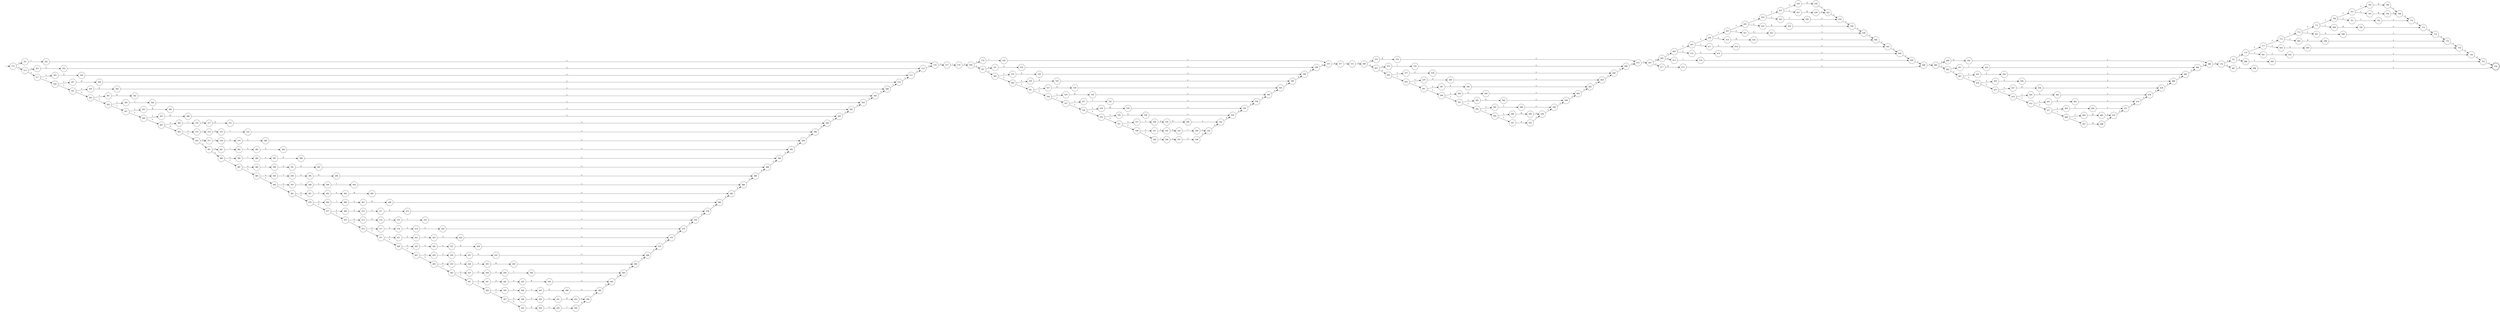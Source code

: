 digraph{
rankdir="LR";
fontname = "Microsoft YaHei";
node [shape = circle, fontname = "Microsoft YaHei"];
edge [fontname = "Microsoft YaHei"];
-1[style=invis];
724 [ shape = doublecircle ];
-1 -> 515;
719 -> 717[ label = <&epsilon;> ];
719 -> 691[ label = <&epsilon;> ];
689 -> 690[ label = "1" ];
717 -> 715[ label = <&epsilon;> ];
717 -> 693[ label = <&epsilon;> ];
691 -> 692[ label = "2" ];
715 -> 713[ label = <&epsilon;> ];
715 -> 695[ label = <&epsilon;> ];
693 -> 694[ label = "3" ];
713 -> 711[ label = <&epsilon;> ];
713 -> 697[ label = <&epsilon;> ];
695 -> 696[ label = "4" ];
711 -> 709[ label = <&epsilon;> ];
711 -> 699[ label = <&epsilon;> ];
697 -> 698[ label = "5" ];
709 -> 707[ label = <&epsilon;> ];
709 -> 701[ label = <&epsilon;> ];
699 -> 700[ label = "6" ];
707 -> 705[ label = <&epsilon;> ];
707 -> 703[ label = <&epsilon;> ];
701 -> 702[ label = "7" ];
705 -> 706[ label = "9" ];
703 -> 704[ label = "8" ];
706 -> 708[ label = <&epsilon;> ];
708 -> 710[ label = <&epsilon;> ];
704 -> 708[ label = <&epsilon;> ];
710 -> 712[ label = <&epsilon;> ];
702 -> 710[ label = <&epsilon;> ];
712 -> 714[ label = <&epsilon;> ];
700 -> 712[ label = <&epsilon;> ];
714 -> 716[ label = <&epsilon;> ];
698 -> 714[ label = <&epsilon;> ];
716 -> 718[ label = <&epsilon;> ];
696 -> 716[ label = <&epsilon;> ];
718 -> 720[ label = <&epsilon;> ];
694 -> 718[ label = <&epsilon;> ];
720 -> 722[ label = <&epsilon;> ];
692 -> 720[ label = <&epsilon;> ];
722 -> 724[ label = <&epsilon;> ];
690 -> 722[ label = <&epsilon;> ];
688 -> 724[ label = <&epsilon;> ];
721 -> 719[ label = <&epsilon;> ];
721 -> 689[ label = <&epsilon;> ];
687 -> 688[ label = "0" ];
651 -> 652[ label = "1" ];
681 -> 653[ label = <&epsilon;> ];
681 -> 679[ label = <&epsilon;> ];
653 -> 654[ label = "2" ];
679 -> 655[ label = <&epsilon;> ];
679 -> 677[ label = <&epsilon;> ];
655 -> 656[ label = "3" ];
677 -> 657[ label = <&epsilon;> ];
677 -> 675[ label = <&epsilon;> ];
657 -> 658[ label = "4" ];
675 -> 659[ label = <&epsilon;> ];
675 -> 673[ label = <&epsilon;> ];
659 -> 660[ label = "5" ];
673 -> 661[ label = <&epsilon;> ];
673 -> 671[ label = <&epsilon;> ];
661 -> 662[ label = "6" ];
671 -> 663[ label = <&epsilon;> ];
671 -> 669[ label = <&epsilon;> ];
663 -> 664[ label = "7" ];
669 -> 665[ label = <&epsilon;> ];
669 -> 667[ label = <&epsilon;> ];
665 -> 666[ label = "8" ];
667 -> 668[ label = "9" ];
668 -> 670[ label = <&epsilon;> ];
670 -> 672[ label = <&epsilon;> ];
666 -> 670[ label = <&epsilon;> ];
672 -> 674[ label = <&epsilon;> ];
664 -> 672[ label = <&epsilon;> ];
674 -> 676[ label = <&epsilon;> ];
662 -> 674[ label = <&epsilon;> ];
676 -> 678[ label = <&epsilon;> ];
660 -> 676[ label = <&epsilon;> ];
678 -> 680[ label = <&epsilon;> ];
658 -> 678[ label = <&epsilon;> ];
680 -> 682[ label = <&epsilon;> ];
656 -> 680[ label = <&epsilon;> ];
682 -> 684[ label = <&epsilon;> ];
654 -> 682[ label = <&epsilon;> ];
723 -> 721[ label = <&epsilon;> ];
723 -> 687[ label = <&epsilon;> ];
684 -> 686[ label = <&epsilon;> ];
652 -> 684[ label = <&epsilon;> ];
686 -> 723[ label = <&epsilon;> ];
650 -> 686[ label = <&epsilon;> ];
649 -> 650[ label = "0" ];
683 -> 651[ label = <&epsilon;> ];
683 -> 681[ label = <&epsilon;> ];
643 -> 641[ label = <&epsilon;> ];
643 -> 615[ label = <&epsilon;> ];
613 -> 614[ label = "1" ];
641 -> 639[ label = <&epsilon;> ];
641 -> 617[ label = <&epsilon;> ];
615 -> 616[ label = "2" ];
639 -> 637[ label = <&epsilon;> ];
639 -> 619[ label = <&epsilon;> ];
617 -> 618[ label = "3" ];
637 -> 635[ label = <&epsilon;> ];
637 -> 621[ label = <&epsilon;> ];
619 -> 620[ label = "4" ];
635 -> 633[ label = <&epsilon;> ];
635 -> 623[ label = <&epsilon;> ];
621 -> 622[ label = "5" ];
633 -> 631[ label = <&epsilon;> ];
633 -> 625[ label = <&epsilon;> ];
623 -> 624[ label = "6" ];
631 -> 629[ label = <&epsilon;> ];
631 -> 627[ label = <&epsilon;> ];
625 -> 626[ label = "7" ];
629 -> 630[ label = "9" ];
627 -> 628[ label = "8" ];
630 -> 632[ label = <&epsilon;> ];
632 -> 634[ label = <&epsilon;> ];
628 -> 632[ label = <&epsilon;> ];
634 -> 636[ label = <&epsilon;> ];
626 -> 634[ label = <&epsilon;> ];
636 -> 638[ label = <&epsilon;> ];
624 -> 636[ label = <&epsilon;> ];
638 -> 640[ label = <&epsilon;> ];
622 -> 638[ label = <&epsilon;> ];
640 -> 642[ label = <&epsilon;> ];
620 -> 640[ label = <&epsilon;> ];
642 -> 644[ label = <&epsilon;> ];
618 -> 642[ label = <&epsilon;> ];
644 -> 646[ label = <&epsilon;> ];
616 -> 644[ label = <&epsilon;> ];
685 -> 649[ label = <&epsilon;> ];
685 -> 683[ label = <&epsilon;> ];
646 -> 648[ label = <&epsilon;> ];
614 -> 646[ label = <&epsilon;> ];
648 -> 685[ label = <&epsilon;> ];
612 -> 648[ label = <&epsilon;> ];
645 -> 643[ label = <&epsilon;> ];
645 -> 613[ label = <&epsilon;> ];
611 -> 612[ label = "0" ];
575 -> 576[ label = "1" ];
605 -> 577[ label = <&epsilon;> ];
605 -> 603[ label = <&epsilon;> ];
577 -> 578[ label = "2" ];
603 -> 579[ label = <&epsilon;> ];
603 -> 601[ label = <&epsilon;> ];
579 -> 580[ label = "3" ];
601 -> 581[ label = <&epsilon;> ];
601 -> 599[ label = <&epsilon;> ];
581 -> 582[ label = "4" ];
599 -> 583[ label = <&epsilon;> ];
599 -> 597[ label = <&epsilon;> ];
583 -> 584[ label = "5" ];
597 -> 585[ label = <&epsilon;> ];
597 -> 595[ label = <&epsilon;> ];
585 -> 586[ label = "6" ];
595 -> 587[ label = <&epsilon;> ];
595 -> 593[ label = <&epsilon;> ];
587 -> 588[ label = "7" ];
593 -> 589[ label = <&epsilon;> ];
593 -> 591[ label = <&epsilon;> ];
589 -> 590[ label = "8" ];
591 -> 592[ label = "9" ];
592 -> 594[ label = <&epsilon;> ];
594 -> 596[ label = <&epsilon;> ];
590 -> 594[ label = <&epsilon;> ];
596 -> 598[ label = <&epsilon;> ];
588 -> 596[ label = <&epsilon;> ];
598 -> 600[ label = <&epsilon;> ];
586 -> 598[ label = <&epsilon;> ];
600 -> 602[ label = <&epsilon;> ];
584 -> 600[ label = <&epsilon;> ];
602 -> 604[ label = <&epsilon;> ];
582 -> 602[ label = <&epsilon;> ];
604 -> 606[ label = <&epsilon;> ];
580 -> 604[ label = <&epsilon;> ];
606 -> 608[ label = <&epsilon;> ];
578 -> 606[ label = <&epsilon;> ];
647 -> 645[ label = <&epsilon;> ];
647 -> 611[ label = <&epsilon;> ];
608 -> 610[ label = <&epsilon;> ];
576 -> 608[ label = <&epsilon;> ];
610 -> 647[ label = <&epsilon;> ];
574 -> 610[ label = <&epsilon;> ];
573 -> 574[ label = "0" ];
607 -> 575[ label = <&epsilon;> ];
607 -> 605[ label = <&epsilon;> ];
609 -> 573[ label = <&epsilon;> ];
609 -> 607[ label = <&epsilon;> ];
572 -> 609[ label = <&epsilon;> ];
521 -> 522[ label = "2" ];
565 -> 523[ label = <&epsilon;> ];
565 -> 563[ label = <&epsilon;> ];
523 -> 524[ label = "3" ];
563 -> 525[ label = <&epsilon;> ];
563 -> 561[ label = <&epsilon;> ];
525 -> 526[ label = "4" ];
561 -> 527[ label = <&epsilon;> ];
561 -> 559[ label = <&epsilon;> ];
527 -> 528[ label = "5" ];
559 -> 529[ label = <&epsilon;> ];
559 -> 557[ label = <&epsilon;> ];
529 -> 530[ label = "6" ];
557 -> 531[ label = <&epsilon;> ];
557 -> 555[ label = <&epsilon;> ];
531 -> 532[ label = "7" ];
555 -> 533[ label = <&epsilon;> ];
555 -> 553[ label = <&epsilon;> ];
533 -> 534[ label = "8" ];
553 -> 535[ label = <&epsilon;> ];
553 -> 551[ label = <&epsilon;> ];
535 -> 536[ label = "9" ];
551 -> 537[ label = <&epsilon;> ];
551 -> 549[ label = <&epsilon;> ];
537 -> 538[ label = "1" ];
549 -> 541[ label = <&epsilon;> ];
549 -> 545[ label = <&epsilon;> ];
541 -> 542[ label = "1" ];
545 -> 546[ label = "1" ];
548 -> 550[ label = <&epsilon;> ];
547 -> 548[ label = "2" ];
546 -> 547[ label = <&epsilon;> ];
550 -> 552[ label = <&epsilon;> ];
544 -> 550[ label = <&epsilon;> ];
543 -> 544[ label = "1" ];
542 -> 543[ label = <&epsilon;> ];
552 -> 554[ label = <&epsilon;> ];
540 -> 552[ label = <&epsilon;> ];
539 -> 540[ label = "0" ];
538 -> 539[ label = <&epsilon;> ];
554 -> 556[ label = <&epsilon;> ];
536 -> 554[ label = <&epsilon;> ];
556 -> 558[ label = <&epsilon;> ];
534 -> 556[ label = <&epsilon;> ];
558 -> 560[ label = <&epsilon;> ];
532 -> 558[ label = <&epsilon;> ];
560 -> 562[ label = <&epsilon;> ];
530 -> 560[ label = <&epsilon;> ];
562 -> 564[ label = <&epsilon;> ];
528 -> 562[ label = <&epsilon;> ];
564 -> 566[ label = <&epsilon;> ];
526 -> 564[ label = <&epsilon;> ];
566 -> 568[ label = <&epsilon;> ];
524 -> 566[ label = <&epsilon;> ];
571 -> 572[ label = "/" ];
568 -> 570[ label = <&epsilon;> ];
522 -> 568[ label = <&epsilon;> ];
570 -> 571[ label = <&epsilon;> ];
520 -> 570[ label = <&epsilon;> ];
519 -> 520[ label = "1" ];
567 -> 521[ label = <&epsilon;> ];
567 -> 565[ label = <&epsilon;> ];
569 -> 519[ label = <&epsilon;> ];
569 -> 567[ label = <&epsilon;> ];
518 -> 569[ label = <&epsilon;> ];
515 -> 351[ label = <&epsilon;> ];
515 -> 513[ label = <&epsilon;> ];
351 -> 352[ label = "1" ];
513 -> 353[ label = <&epsilon;> ];
513 -> 511[ label = <&epsilon;> ];
353 -> 354[ label = "2" ];
511 -> 355[ label = <&epsilon;> ];
511 -> 509[ label = <&epsilon;> ];
355 -> 356[ label = "3" ];
509 -> 357[ label = <&epsilon;> ];
509 -> 507[ label = <&epsilon;> ];
357 -> 358[ label = "4" ];
507 -> 359[ label = <&epsilon;> ];
507 -> 505[ label = <&epsilon;> ];
359 -> 360[ label = "5" ];
505 -> 361[ label = <&epsilon;> ];
505 -> 503[ label = <&epsilon;> ];
361 -> 362[ label = "6" ];
503 -> 363[ label = <&epsilon;> ];
503 -> 501[ label = <&epsilon;> ];
363 -> 364[ label = "7" ];
501 -> 365[ label = <&epsilon;> ];
501 -> 499[ label = <&epsilon;> ];
365 -> 366[ label = "8" ];
499 -> 367[ label = <&epsilon;> ];
499 -> 497[ label = <&epsilon;> ];
367 -> 368[ label = "9" ];
497 -> 369[ label = <&epsilon;> ];
497 -> 495[ label = <&epsilon;> ];
369 -> 370[ label = "1" ];
495 -> 373[ label = <&epsilon;> ];
495 -> 493[ label = <&epsilon;> ];
373 -> 374[ label = "1" ];
493 -> 377[ label = <&epsilon;> ];
493 -> 491[ label = <&epsilon;> ];
377 -> 378[ label = "1" ];
491 -> 381[ label = <&epsilon;> ];
491 -> 489[ label = <&epsilon;> ];
381 -> 382[ label = "1" ];
489 -> 385[ label = <&epsilon;> ];
489 -> 487[ label = <&epsilon;> ];
385 -> 386[ label = "1" ];
487 -> 389[ label = <&epsilon;> ];
487 -> 485[ label = <&epsilon;> ];
389 -> 390[ label = "1" ];
485 -> 393[ label = <&epsilon;> ];
485 -> 483[ label = <&epsilon;> ];
393 -> 394[ label = "1" ];
483 -> 397[ label = <&epsilon;> ];
483 -> 481[ label = <&epsilon;> ];
397 -> 398[ label = "1" ];
481 -> 401[ label = <&epsilon;> ];
481 -> 479[ label = <&epsilon;> ];
401 -> 402[ label = "1" ];
479 -> 405[ label = <&epsilon;> ];
479 -> 477[ label = <&epsilon;> ];
405 -> 406[ label = "1" ];
477 -> 409[ label = <&epsilon;> ];
477 -> 475[ label = <&epsilon;> ];
409 -> 410[ label = "2" ];
475 -> 413[ label = <&epsilon;> ];
475 -> 473[ label = <&epsilon;> ];
413 -> 414[ label = "2" ];
473 -> 417[ label = <&epsilon;> ];
473 -> 471[ label = <&epsilon;> ];
417 -> 418[ label = "2" ];
471 -> 421[ label = <&epsilon;> ];
471 -> 469[ label = <&epsilon;> ];
421 -> 422[ label = "2" ];
469 -> 425[ label = <&epsilon;> ];
469 -> 467[ label = <&epsilon;> ];
425 -> 426[ label = "2" ];
467 -> 429[ label = <&epsilon;> ];
467 -> 465[ label = <&epsilon;> ];
429 -> 430[ label = "2" ];
465 -> 433[ label = <&epsilon;> ];
465 -> 463[ label = <&epsilon;> ];
433 -> 434[ label = "2" ];
463 -> 437[ label = <&epsilon;> ];
463 -> 461[ label = <&epsilon;> ];
437 -> 438[ label = "2" ];
461 -> 441[ label = <&epsilon;> ];
461 -> 459[ label = <&epsilon;> ];
441 -> 442[ label = "2" ];
459 -> 445[ label = <&epsilon;> ];
459 -> 457[ label = <&epsilon;> ];
445 -> 446[ label = "2" ];
457 -> 449[ label = <&epsilon;> ];
457 -> 453[ label = <&epsilon;> ];
449 -> 450[ label = "3" ];
453 -> 454[ label = "3" ];
456 -> 458[ label = <&epsilon;> ];
455 -> 456[ label = "1" ];
454 -> 455[ label = <&epsilon;> ];
458 -> 460[ label = <&epsilon;> ];
452 -> 458[ label = <&epsilon;> ];
451 -> 452[ label = "0" ];
450 -> 451[ label = <&epsilon;> ];
460 -> 462[ label = <&epsilon;> ];
448 -> 460[ label = <&epsilon;> ];
447 -> 448[ label = "9" ];
446 -> 447[ label = <&epsilon;> ];
462 -> 464[ label = <&epsilon;> ];
444 -> 462[ label = <&epsilon;> ];
443 -> 444[ label = "8" ];
442 -> 443[ label = <&epsilon;> ];
464 -> 466[ label = <&epsilon;> ];
440 -> 464[ label = <&epsilon;> ];
439 -> 440[ label = "7" ];
438 -> 439[ label = <&epsilon;> ];
466 -> 468[ label = <&epsilon;> ];
436 -> 466[ label = <&epsilon;> ];
435 -> 436[ label = "6" ];
434 -> 435[ label = <&epsilon;> ];
468 -> 470[ label = <&epsilon;> ];
432 -> 468[ label = <&epsilon;> ];
431 -> 432[ label = "5" ];
430 -> 431[ label = <&epsilon;> ];
470 -> 472[ label = <&epsilon;> ];
428 -> 470[ label = <&epsilon;> ];
427 -> 428[ label = "4" ];
426 -> 427[ label = <&epsilon;> ];
472 -> 474[ label = <&epsilon;> ];
424 -> 472[ label = <&epsilon;> ];
423 -> 424[ label = "3" ];
422 -> 423[ label = <&epsilon;> ];
474 -> 476[ label = <&epsilon;> ];
420 -> 474[ label = <&epsilon;> ];
419 -> 420[ label = "2" ];
418 -> 419[ label = <&epsilon;> ];
476 -> 478[ label = <&epsilon;> ];
416 -> 476[ label = <&epsilon;> ];
415 -> 416[ label = "1" ];
414 -> 415[ label = <&epsilon;> ];
478 -> 480[ label = <&epsilon;> ];
412 -> 478[ label = <&epsilon;> ];
411 -> 412[ label = "0" ];
410 -> 411[ label = <&epsilon;> ];
480 -> 482[ label = <&epsilon;> ];
408 -> 480[ label = <&epsilon;> ];
407 -> 408[ label = "9" ];
406 -> 407[ label = <&epsilon;> ];
482 -> 484[ label = <&epsilon;> ];
404 -> 482[ label = <&epsilon;> ];
403 -> 404[ label = "8" ];
402 -> 403[ label = <&epsilon;> ];
484 -> 486[ label = <&epsilon;> ];
400 -> 484[ label = <&epsilon;> ];
399 -> 400[ label = "7" ];
398 -> 399[ label = <&epsilon;> ];
486 -> 488[ label = <&epsilon;> ];
396 -> 486[ label = <&epsilon;> ];
395 -> 396[ label = "6" ];
394 -> 395[ label = <&epsilon;> ];
488 -> 490[ label = <&epsilon;> ];
392 -> 488[ label = <&epsilon;> ];
391 -> 392[ label = "5" ];
390 -> 391[ label = <&epsilon;> ];
490 -> 492[ label = <&epsilon;> ];
388 -> 490[ label = <&epsilon;> ];
387 -> 388[ label = "4" ];
386 -> 387[ label = <&epsilon;> ];
492 -> 494[ label = <&epsilon;> ];
384 -> 492[ label = <&epsilon;> ];
383 -> 384[ label = "3" ];
382 -> 383[ label = <&epsilon;> ];
494 -> 496[ label = <&epsilon;> ];
380 -> 494[ label = <&epsilon;> ];
379 -> 380[ label = "2" ];
378 -> 379[ label = <&epsilon;> ];
496 -> 498[ label = <&epsilon;> ];
376 -> 496[ label = <&epsilon;> ];
375 -> 376[ label = "1" ];
374 -> 375[ label = <&epsilon;> ];
498 -> 500[ label = <&epsilon;> ];
372 -> 498[ label = <&epsilon;> ];
371 -> 372[ label = "0" ];
370 -> 371[ label = <&epsilon;> ];
500 -> 502[ label = <&epsilon;> ];
368 -> 500[ label = <&epsilon;> ];
502 -> 504[ label = <&epsilon;> ];
366 -> 502[ label = <&epsilon;> ];
504 -> 506[ label = <&epsilon;> ];
364 -> 504[ label = <&epsilon;> ];
506 -> 508[ label = <&epsilon;> ];
362 -> 506[ label = <&epsilon;> ];
508 -> 510[ label = <&epsilon;> ];
360 -> 508[ label = <&epsilon;> ];
510 -> 512[ label = <&epsilon;> ];
358 -> 510[ label = <&epsilon;> ];
512 -> 514[ label = <&epsilon;> ];
356 -> 512[ label = <&epsilon;> ];
517 -> 518[ label = "/" ];
514 -> 516[ label = <&epsilon;> ];
354 -> 514[ label = <&epsilon;> ];
516 -> 517[ label = <&epsilon;> ];
352 -> 516[ label = <&epsilon;> ];
}
